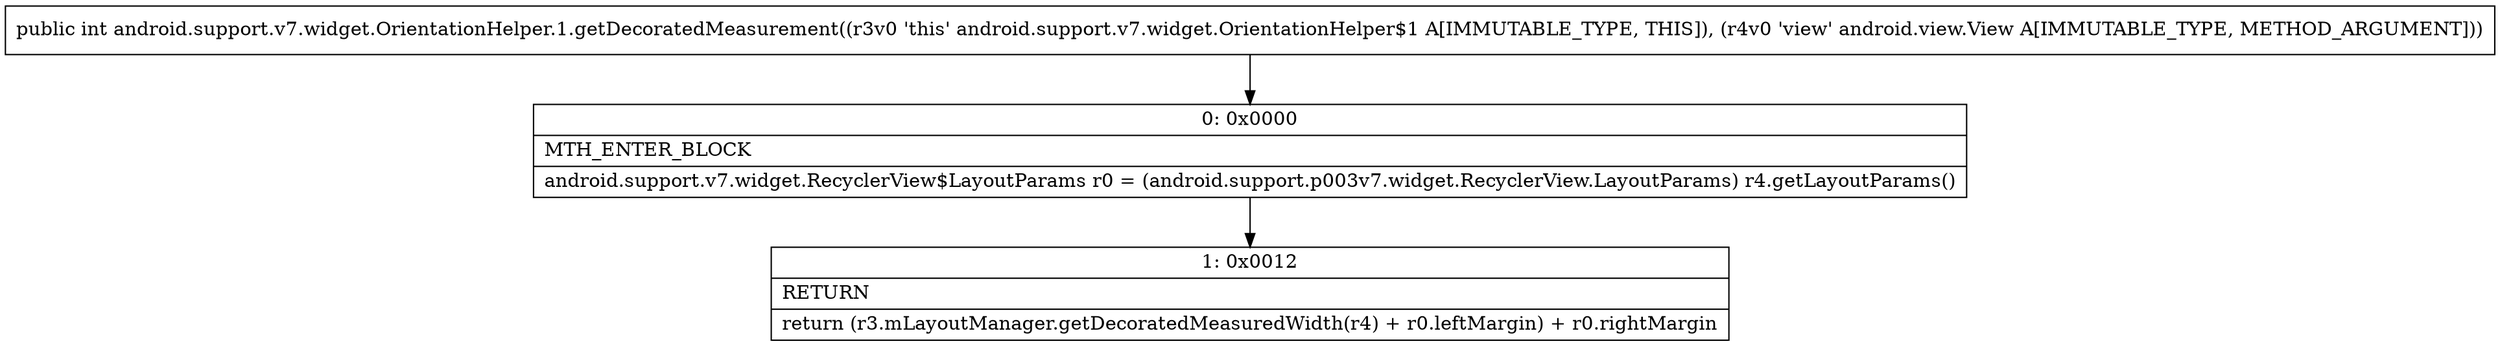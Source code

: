 digraph "CFG forandroid.support.v7.widget.OrientationHelper.1.getDecoratedMeasurement(Landroid\/view\/View;)I" {
Node_0 [shape=record,label="{0\:\ 0x0000|MTH_ENTER_BLOCK\l|android.support.v7.widget.RecyclerView$LayoutParams r0 = (android.support.p003v7.widget.RecyclerView.LayoutParams) r4.getLayoutParams()\l}"];
Node_1 [shape=record,label="{1\:\ 0x0012|RETURN\l|return (r3.mLayoutManager.getDecoratedMeasuredWidth(r4) + r0.leftMargin) + r0.rightMargin\l}"];
MethodNode[shape=record,label="{public int android.support.v7.widget.OrientationHelper.1.getDecoratedMeasurement((r3v0 'this' android.support.v7.widget.OrientationHelper$1 A[IMMUTABLE_TYPE, THIS]), (r4v0 'view' android.view.View A[IMMUTABLE_TYPE, METHOD_ARGUMENT])) }"];
MethodNode -> Node_0;
Node_0 -> Node_1;
}

